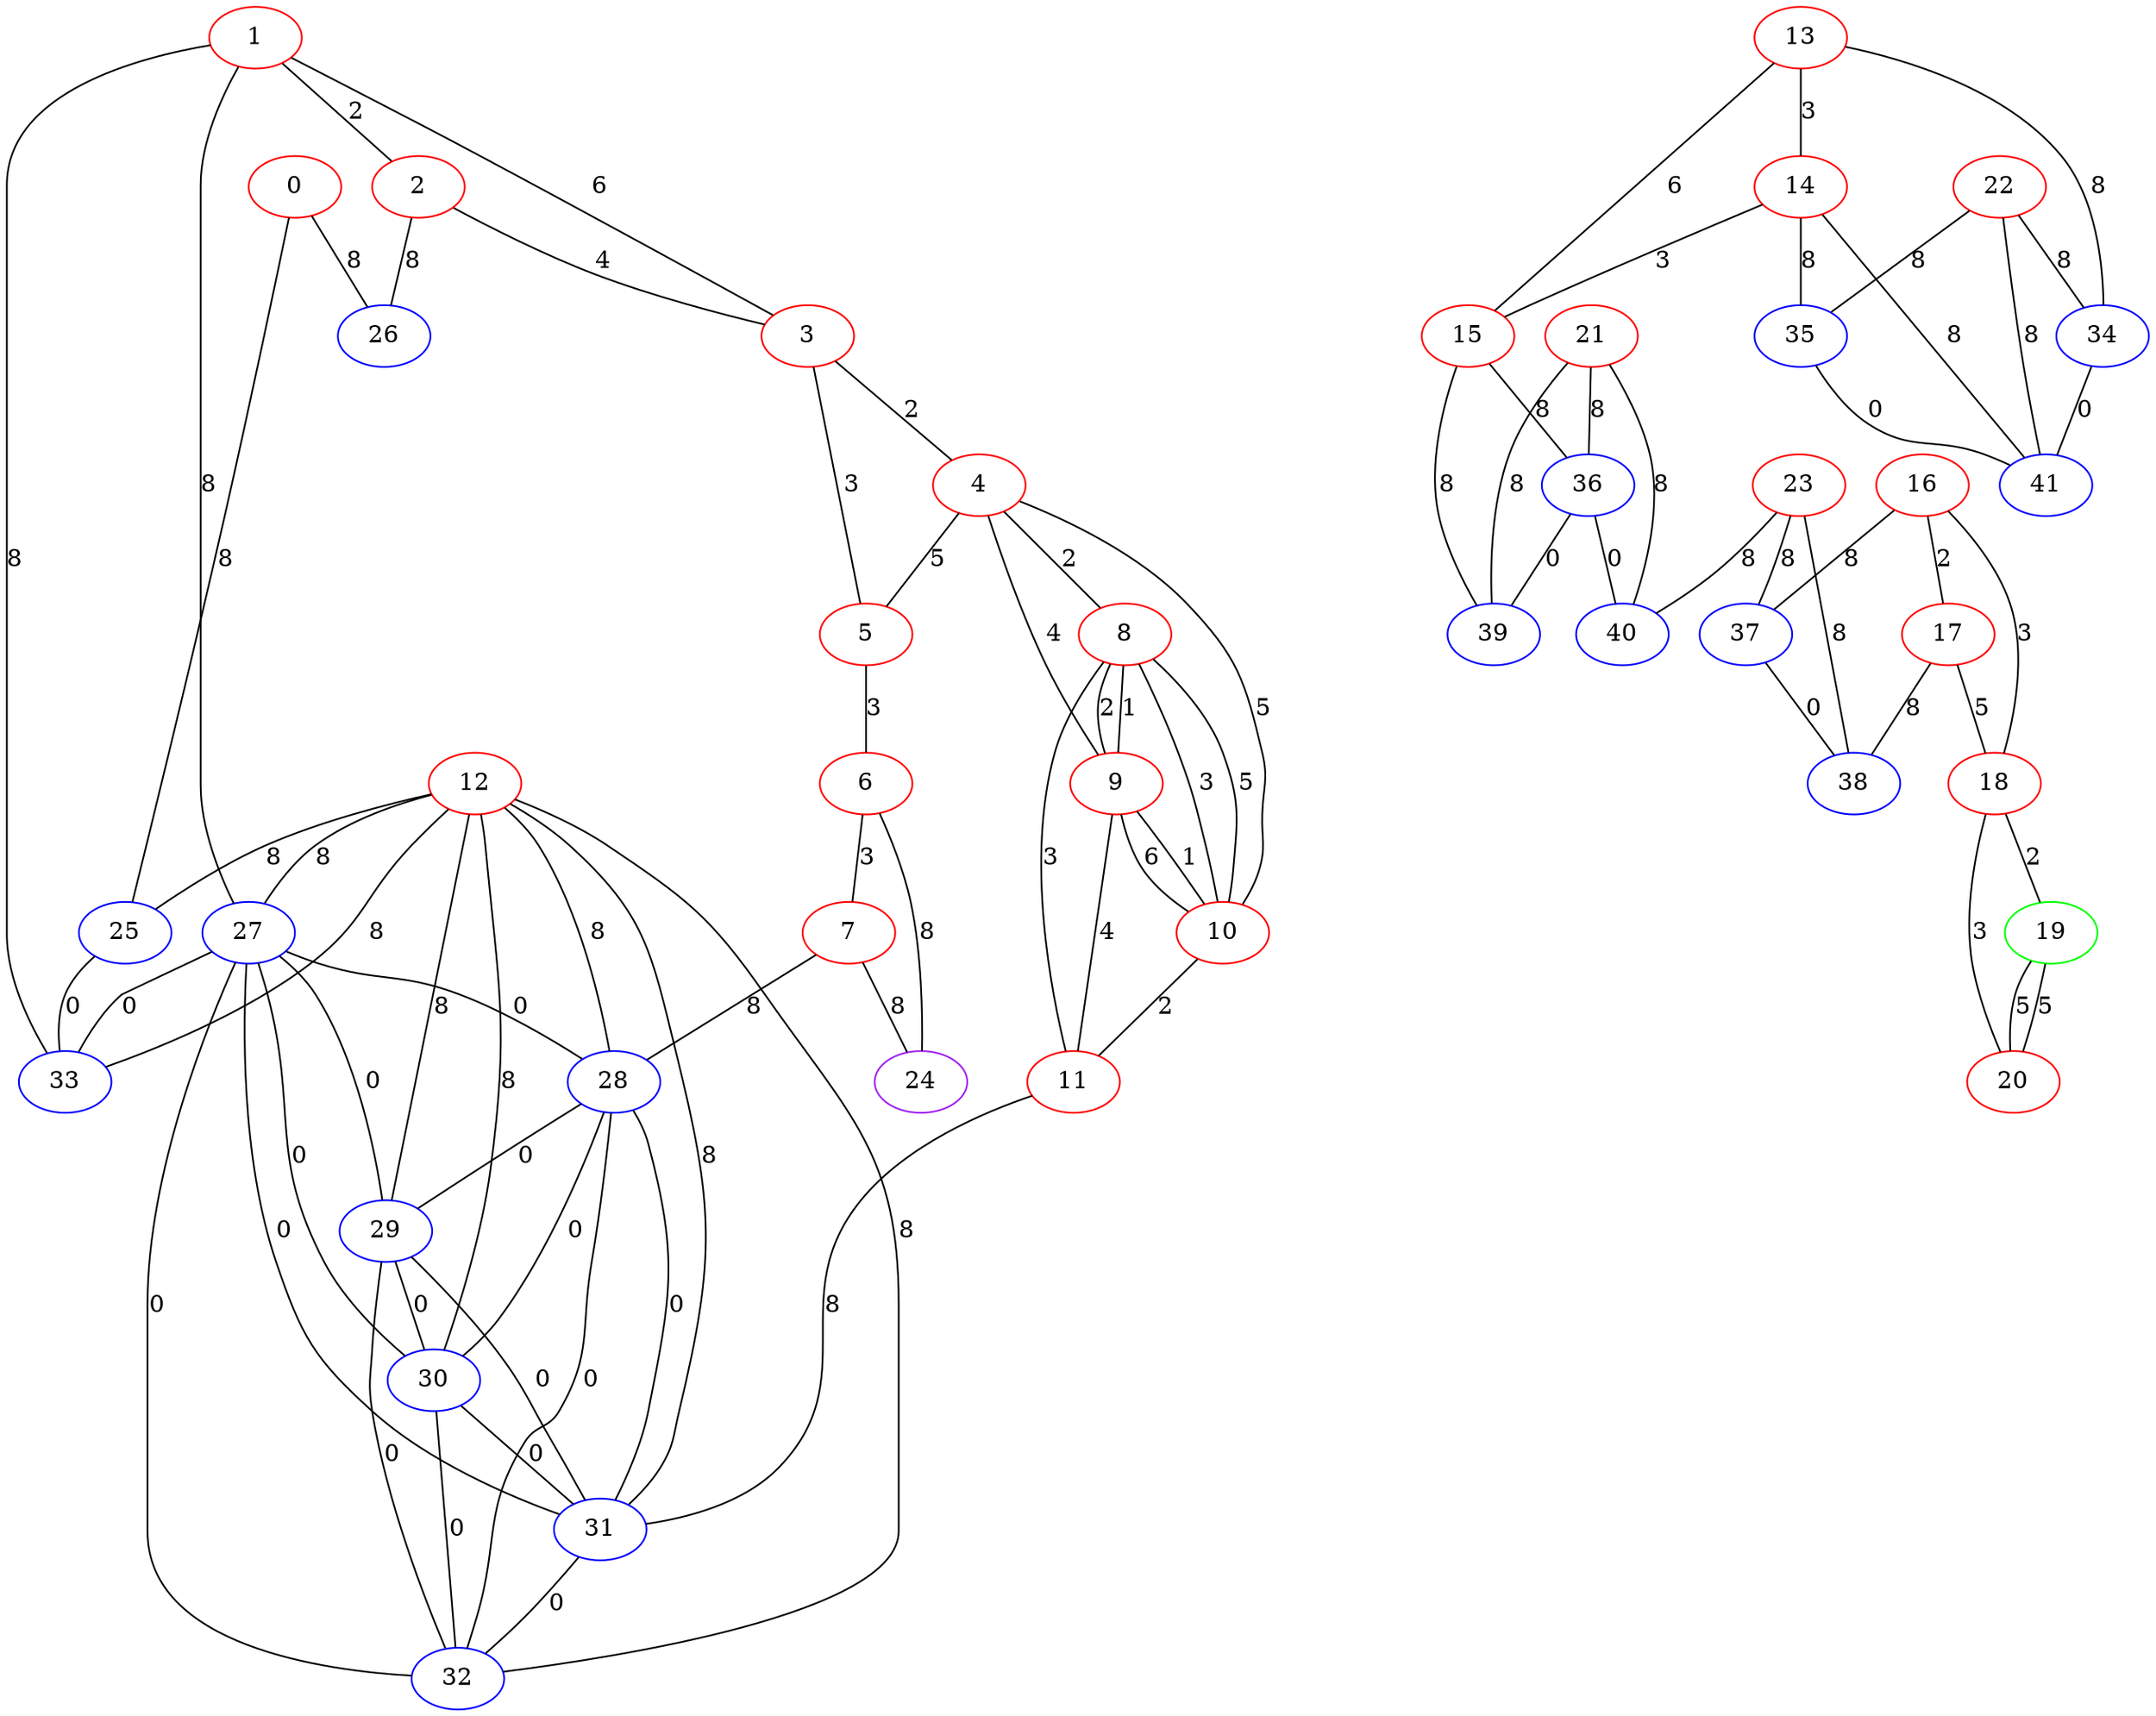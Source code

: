 graph "" {
0 [color=red, weight=1];
1 [color=red, weight=1];
2 [color=red, weight=1];
3 [color=red, weight=1];
4 [color=red, weight=1];
5 [color=red, weight=1];
6 [color=red, weight=1];
7 [color=red, weight=1];
8 [color=red, weight=1];
9 [color=red, weight=1];
10 [color=red, weight=1];
11 [color=red, weight=1];
12 [color=red, weight=1];
13 [color=red, weight=1];
14 [color=red, weight=1];
15 [color=red, weight=1];
16 [color=red, weight=1];
17 [color=red, weight=1];
18 [color=red, weight=1];
19 [color=green, weight=2];
20 [color=red, weight=1];
21 [color=red, weight=1];
22 [color=red, weight=1];
23 [color=red, weight=1];
24 [color=purple, weight=4];
25 [color=blue, weight=3];
26 [color=blue, weight=3];
27 [color=blue, weight=3];
28 [color=blue, weight=3];
29 [color=blue, weight=3];
30 [color=blue, weight=3];
31 [color=blue, weight=3];
32 [color=blue, weight=3];
33 [color=blue, weight=3];
34 [color=blue, weight=3];
35 [color=blue, weight=3];
36 [color=blue, weight=3];
37 [color=blue, weight=3];
38 [color=blue, weight=3];
39 [color=blue, weight=3];
40 [color=blue, weight=3];
41 [color=blue, weight=3];
0 -- 25  [key=0, label=8];
0 -- 26  [key=0, label=8];
1 -- 27  [key=0, label=8];
1 -- 33  [key=0, label=8];
1 -- 2  [key=0, label=2];
1 -- 3  [key=0, label=6];
2 -- 26  [key=0, label=8];
2 -- 3  [key=0, label=4];
3 -- 4  [key=0, label=2];
3 -- 5  [key=0, label=3];
4 -- 8  [key=0, label=2];
4 -- 9  [key=0, label=4];
4 -- 10  [key=0, label=5];
4 -- 5  [key=0, label=5];
5 -- 6  [key=0, label=3];
6 -- 24  [key=0, label=8];
6 -- 7  [key=0, label=3];
7 -- 24  [key=0, label=8];
7 -- 28  [key=0, label=8];
8 -- 9  [key=0, label=2];
8 -- 9  [key=1, label=1];
8 -- 10  [key=0, label=3];
8 -- 10  [key=1, label=5];
8 -- 11  [key=0, label=3];
9 -- 10  [key=0, label=1];
9 -- 10  [key=1, label=6];
9 -- 11  [key=0, label=4];
10 -- 11  [key=0, label=2];
11 -- 31  [key=0, label=8];
12 -- 32  [key=0, label=8];
12 -- 33  [key=0, label=8];
12 -- 25  [key=0, label=8];
12 -- 27  [key=0, label=8];
12 -- 28  [key=0, label=8];
12 -- 29  [key=0, label=8];
12 -- 30  [key=0, label=8];
12 -- 31  [key=0, label=8];
13 -- 34  [key=0, label=8];
13 -- 14  [key=0, label=3];
13 -- 15  [key=0, label=6];
14 -- 41  [key=0, label=8];
14 -- 35  [key=0, label=8];
14 -- 15  [key=0, label=3];
15 -- 36  [key=0, label=8];
15 -- 39  [key=0, label=8];
16 -- 17  [key=0, label=2];
16 -- 18  [key=0, label=3];
16 -- 37  [key=0, label=8];
17 -- 18  [key=0, label=5];
17 -- 38  [key=0, label=8];
18 -- 19  [key=0, label=2];
18 -- 20  [key=0, label=3];
19 -- 20  [key=0, label=5];
19 -- 20  [key=1, label=5];
21 -- 40  [key=0, label=8];
21 -- 36  [key=0, label=8];
21 -- 39  [key=0, label=8];
22 -- 41  [key=0, label=8];
22 -- 34  [key=0, label=8];
22 -- 35  [key=0, label=8];
23 -- 40  [key=0, label=8];
23 -- 37  [key=0, label=8];
23 -- 38  [key=0, label=8];
25 -- 33  [key=0, label=0];
27 -- 32  [key=0, label=0];
27 -- 33  [key=0, label=0];
27 -- 28  [key=0, label=0];
27 -- 29  [key=0, label=0];
27 -- 30  [key=0, label=0];
27 -- 31  [key=0, label=0];
28 -- 32  [key=0, label=0];
28 -- 29  [key=0, label=0];
28 -- 30  [key=0, label=0];
28 -- 31  [key=0, label=0];
29 -- 32  [key=0, label=0];
29 -- 30  [key=0, label=0];
29 -- 31  [key=0, label=0];
30 -- 32  [key=0, label=0];
30 -- 31  [key=0, label=0];
31 -- 32  [key=0, label=0];
34 -- 41  [key=0, label=0];
35 -- 41  [key=0, label=0];
36 -- 40  [key=0, label=0];
36 -- 39  [key=0, label=0];
37 -- 38  [key=0, label=0];
}

